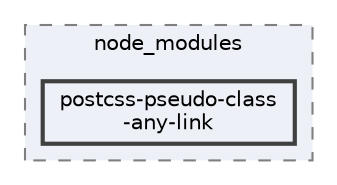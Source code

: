 digraph "pkiclassroomrescheduler/src/main/frontend/node_modules/postcss-pseudo-class-any-link"
{
 // LATEX_PDF_SIZE
  bgcolor="transparent";
  edge [fontname=Helvetica,fontsize=10,labelfontname=Helvetica,labelfontsize=10];
  node [fontname=Helvetica,fontsize=10,shape=box,height=0.2,width=0.4];
  compound=true
  subgraph clusterdir_72953eda66ccb3a2722c28e1c3e6c23b {
    graph [ bgcolor="#edf0f7", pencolor="grey50", label="node_modules", fontname=Helvetica,fontsize=10 style="filled,dashed", URL="dir_72953eda66ccb3a2722c28e1c3e6c23b.html",tooltip=""]
  dir_073051597d67833c2879e94f4f640536 [label="postcss-pseudo-class\l-any-link", fillcolor="#edf0f7", color="grey25", style="filled,bold", URL="dir_073051597d67833c2879e94f4f640536.html",tooltip=""];
  }
}
